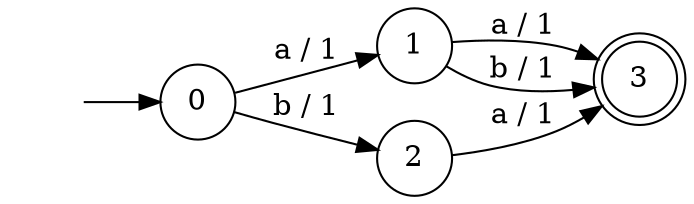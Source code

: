 digraph {
        rankdir="LR";
        node [shape=circle];
        i [style="invis"];
        i->0;
        0->1 [label="a / 1"];
        0->2 [label="b / 1"];
        1->3 [label="a / 1"];
        1->3 [label="b / 1"];
        2->3 [label="a / 1"];
        3 [shape=doublecircle];
}
